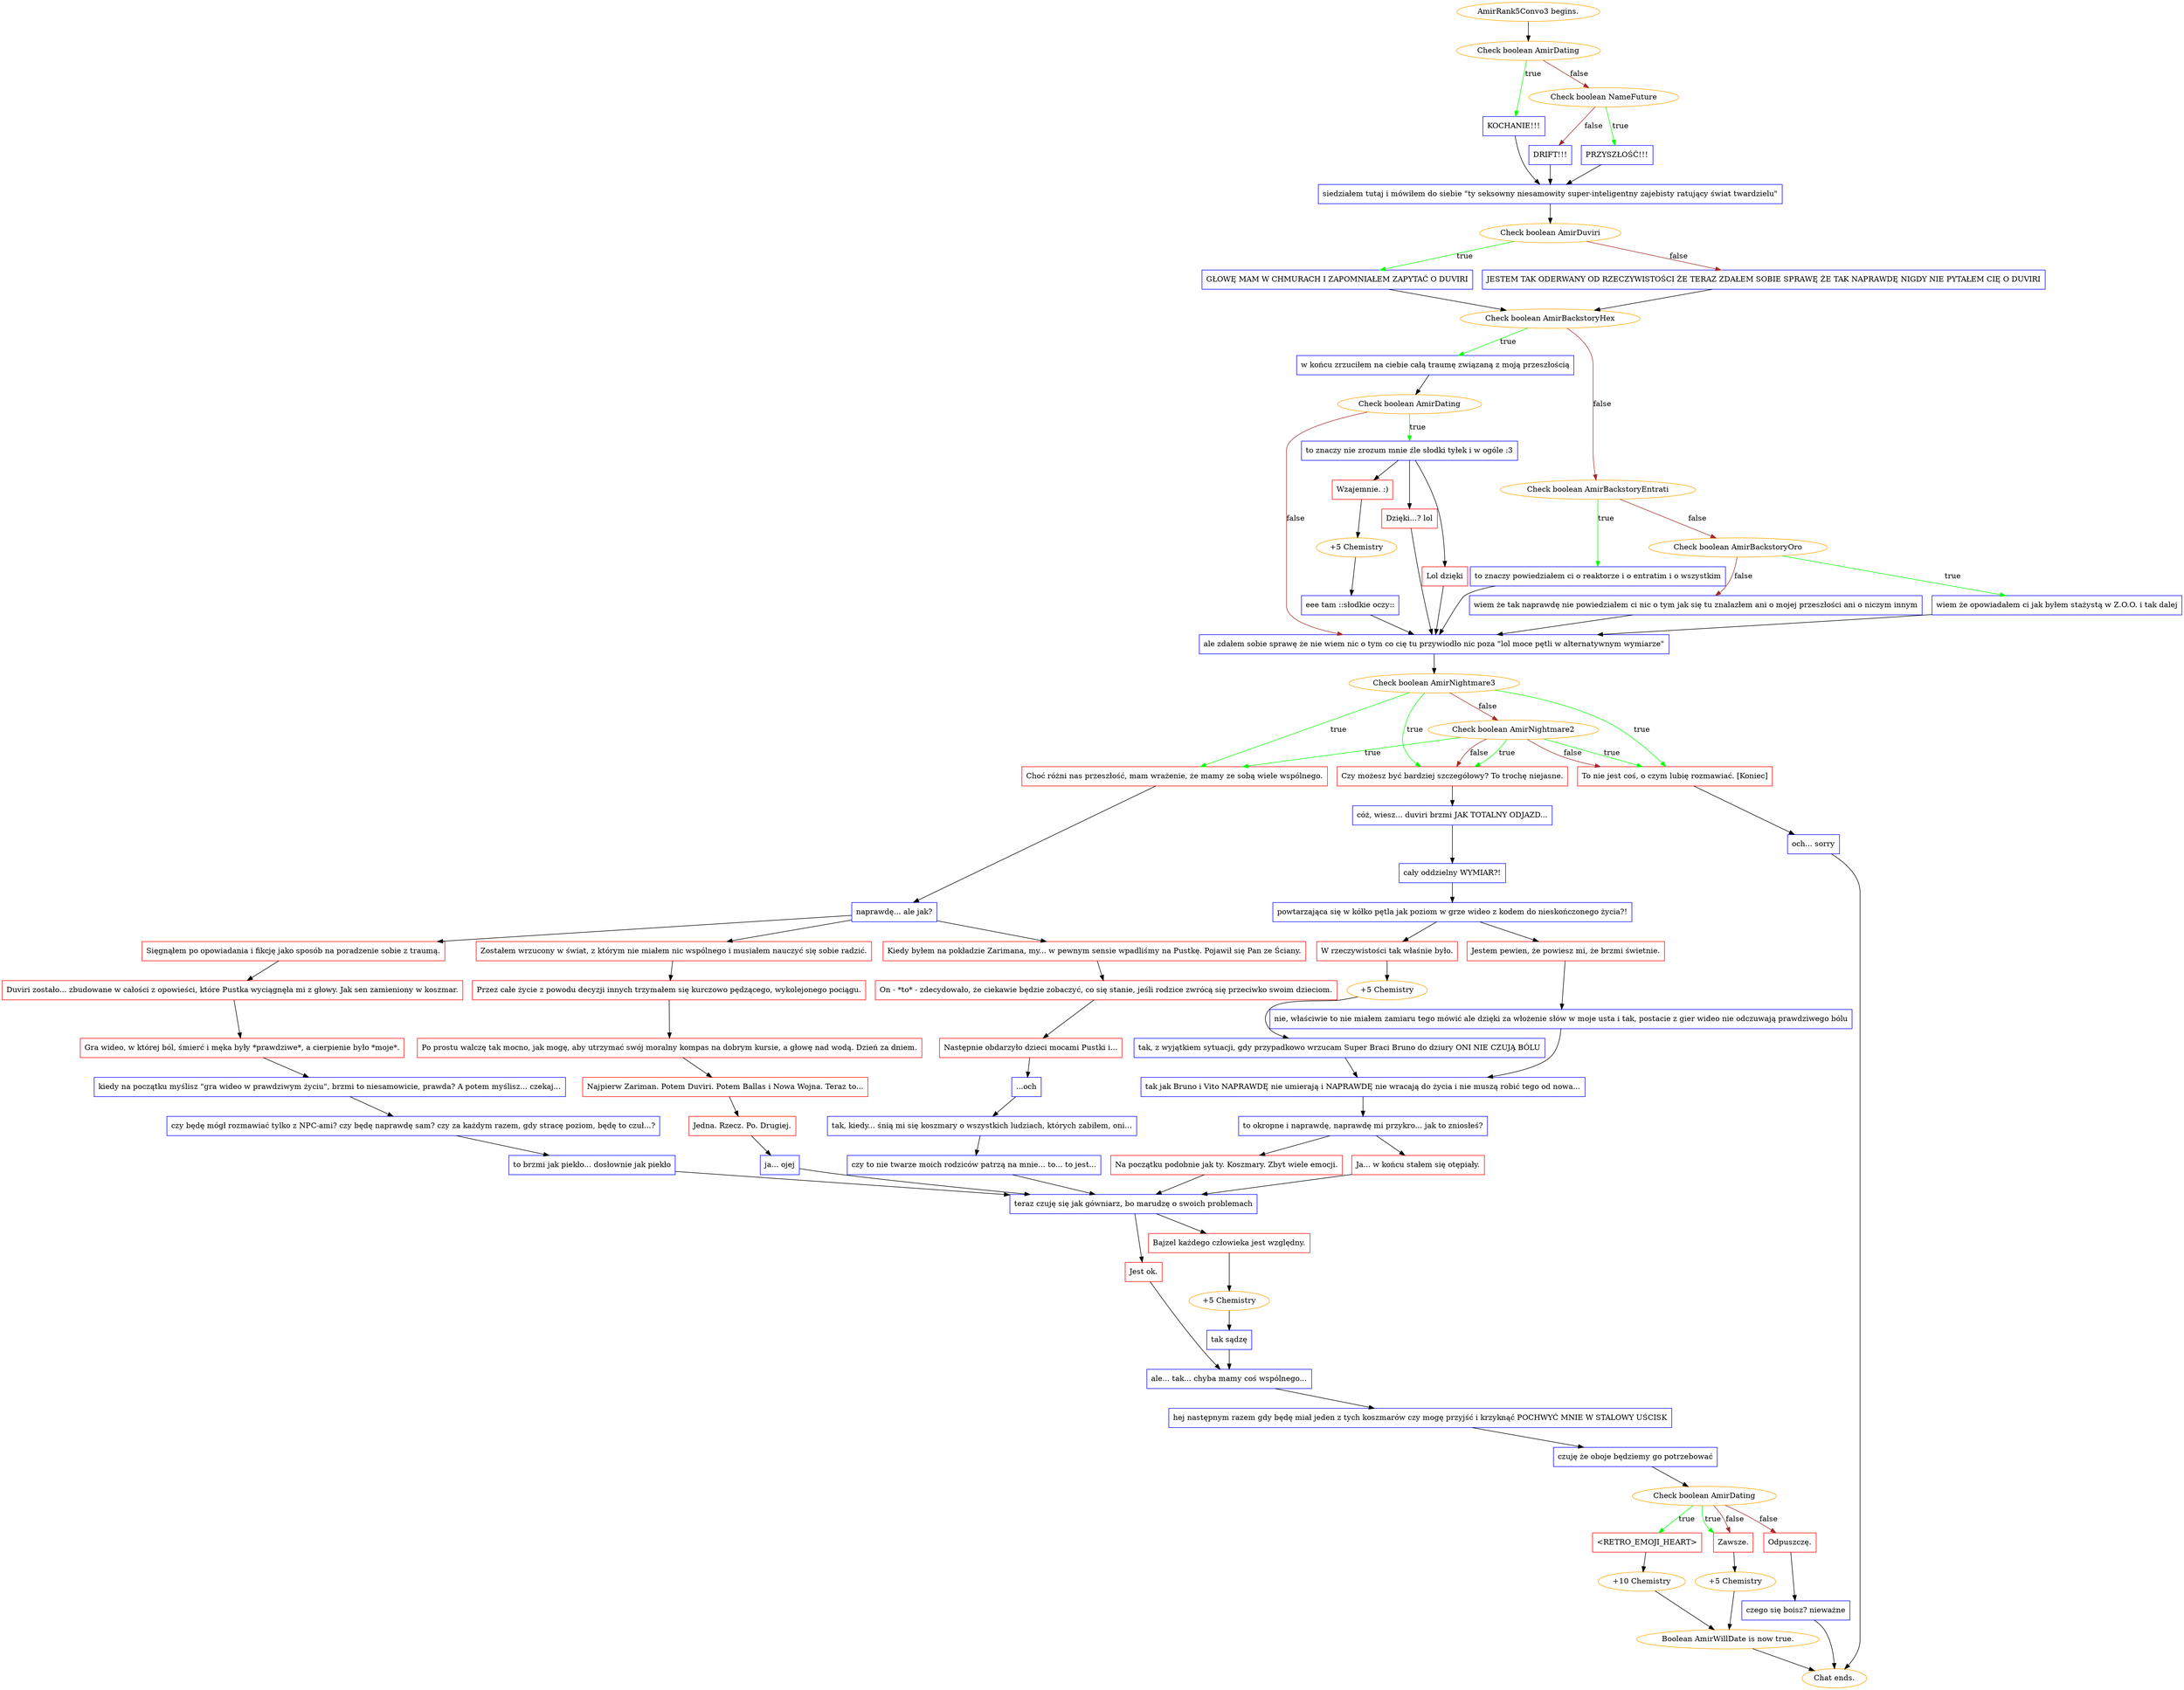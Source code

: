 digraph {
	"AmirRank5Convo3 begins." [color=orange];
		"AmirRank5Convo3 begins." -> j2261022013;
	j2261022013 [label="Check boolean AmirDating",color=orange];
		j2261022013 -> j2148489072 [label=true,color=green];
		j2261022013 -> j72467946 [label=false,color=brown];
	j2148489072 [label="KOCHANIE!!!",shape=box,color=blue];
		j2148489072 -> j3083971969;
	j72467946 [label="Check boolean NameFuture",color=orange];
		j72467946 -> j3850202339 [label=true,color=green];
		j72467946 -> j2268074640 [label=false,color=brown];
	j3083971969 [label="siedziałem tutaj i mówiłem do siebie \"ty seksowny niesamowity super-inteligentny zajebisty ratujący świat twardzielu\"",shape=box,color=blue];
		j3083971969 -> j1286347038;
	j3850202339 [label="PRZYSZŁOŚĆ!!!",shape=box,color=blue];
		j3850202339 -> j3083971969;
	j2268074640 [label="DRIFT!!!",shape=box,color=blue];
		j2268074640 -> j3083971969;
	j1286347038 [label="Check boolean AmirDuviri",color=orange];
		j1286347038 -> j1159424807 [label=true,color=green];
		j1286347038 -> j123408115 [label=false,color=brown];
	j1159424807 [label="GŁOWĘ MAM W CHMURACH I ZAPOMNIAŁEM ZAPYTAĆ O DUVIRI",shape=box,color=blue];
		j1159424807 -> j2590777502;
	j123408115 [label="JESTEM TAK ODERWANY OD RZECZYWISTOŚCI ŻE TERAZ ZDAŁEM SOBIE SPRAWĘ ŻE TAK NAPRAWDĘ NIGDY NIE PYTAŁEM CIĘ O DUVIRI",shape=box,color=blue];
		j123408115 -> j2590777502;
	j2590777502 [label="Check boolean AmirBackstoryHex",color=orange];
		j2590777502 -> j944761231 [label=true,color=green];
		j2590777502 -> j1696568923 [label=false,color=brown];
	j944761231 [label="w końcu zrzuciłem na ciebie całą traumę związaną z moją przeszłością",shape=box,color=blue];
		j944761231 -> j3776029326;
	j1696568923 [label="Check boolean AmirBackstoryEntrati",color=orange];
		j1696568923 -> j4171377492 [label=true,color=green];
		j1696568923 -> j2792207335 [label=false,color=brown];
	j3776029326 [label="Check boolean AmirDating",color=orange];
		j3776029326 -> j1271118458 [label=true,color=green];
		j3776029326 -> j3763780694 [label=false,color=brown];
	j4171377492 [label="to znaczy powiedziałem ci o reaktorze i o entratim i o wszystkim",shape=box,color=blue];
		j4171377492 -> j3763780694;
	j2792207335 [label="Check boolean AmirBackstoryOro",color=orange];
		j2792207335 -> j3256622735 [label=true,color=green];
		j2792207335 -> j3471729160 [label=false,color=brown];
	j1271118458 [label="to znaczy nie zrozum mnie źle słodki tyłek i w ogóle :3",shape=box,color=blue];
		j1271118458 -> j1017667474;
		j1271118458 -> j4077877768;
		j1271118458 -> j1255373811;
	j3763780694 [label="ale zdałem sobie sprawę że nie wiem nic o tym co cię tu przywiodło nic poza \"lol moce pętli w alternatywnym wymiarze\"",shape=box,color=blue];
		j3763780694 -> j271836278;
	j3256622735 [label="wiem że opowiadałem ci jak byłem stażystą w Z.O.O. i tak dalej",shape=box,color=blue];
		j3256622735 -> j3763780694;
	j3471729160 [label="wiem że tak naprawdę nie powiedziałem ci nic o tym jak się tu znalazłem ani o mojej przeszłości ani o niczym innym",shape=box,color=blue];
		j3471729160 -> j3763780694;
	j1017667474 [label="Dzięki...? lol",shape=box,color=red];
		j1017667474 -> j3763780694;
	j4077877768 [label="Lol dzięki",shape=box,color=red];
		j4077877768 -> j3763780694;
	j1255373811 [label="Wzajemnie. :)",shape=box,color=red];
		j1255373811 -> j2964652056;
	j271836278 [label="Check boolean AmirNightmare3",color=orange];
		j271836278 -> j2987699935 [label=true,color=green];
		j271836278 -> j1806521518 [label=true,color=green];
		j271836278 -> j2087725132 [label=true,color=green];
		j271836278 -> j1631747654 [label=false,color=brown];
	j2964652056 [label="+5 Chemistry",color=orange];
		j2964652056 -> j3895839800;
	j2987699935 [label="Choć różni nas przeszłość, mam wrażenie, że mamy ze sobą wiele wspólnego.",shape=box,color=red];
		j2987699935 -> j1311333534;
	j1806521518 [label="Czy możesz być bardziej szczegółowy? To trochę niejasne.",shape=box,color=red];
		j1806521518 -> j3562665292;
	j2087725132 [label="To nie jest coś, o czym lubię rozmawiać. [Koniec]",shape=box,color=red];
		j2087725132 -> j136643952;
	j1631747654 [label="Check boolean AmirNightmare2",color=orange];
		j1631747654 -> j2987699935 [label=true,color=green];
		j1631747654 -> j1806521518 [label=true,color=green];
		j1631747654 -> j2087725132 [label=true,color=green];
		j1631747654 -> j1806521518 [label=false,color=brown];
		j1631747654 -> j2087725132 [label=false,color=brown];
	j3895839800 [label="eee tam ::słodkie oczy::",shape=box,color=blue];
		j3895839800 -> j3763780694;
	j1311333534 [label="naprawdę... ale jak?",shape=box,color=blue];
		j1311333534 -> j1306764193;
		j1311333534 -> j2371717540;
		j1311333534 -> j453747000;
	j3562665292 [label="cóż, wiesz... duviri brzmi JAK TOTALNY ODJAZD...",shape=box,color=blue];
		j3562665292 -> j3895793795;
	j136643952 [label="och... sorry",shape=box,color=blue];
		j136643952 -> "Chat ends.";
	j1306764193 [label="Sięgnąłem po opowiadania i fikcję jako sposób na poradzenie sobie z traumą.",shape=box,color=red];
		j1306764193 -> j3004516787;
	j2371717540 [label="Zostałem wrzucony w świat, z którym nie miałem nic wspólnego i musiałem nauczyć się sobie radzić.",shape=box,color=red];
		j2371717540 -> j3448975947;
	j453747000 [label="Kiedy byłem na pokładzie Zarimana, my... w pewnym sensie wpadliśmy na Pustkę. Pojawił się Pan ze Ściany.",shape=box,color=red];
		j453747000 -> j3212717777;
	j3895793795 [label="cały oddzielny WYMIAR?!",shape=box,color=blue];
		j3895793795 -> j563417666;
	"Chat ends." [color=orange];
	j3004516787 [label="Duviri zostało... zbudowane w całości z opowieści, które Pustka wyciągnęła mi z głowy. Jak sen zamieniony w koszmar.",shape=box,color=red];
		j3004516787 -> j3288025932;
	j3448975947 [label="Przez całe życie z powodu decyzji innych trzymałem się kurczowo pędzącego, wykolejonego pociągu.",shape=box,color=red];
		j3448975947 -> j10908616;
	j3212717777 [label="On - *to* - zdecydowało, że ciekawie będzie zobaczyć, co się stanie, jeśli rodzice zwrócą się przeciwko swoim dzieciom.",shape=box,color=red];
		j3212717777 -> j1774048586;
	j563417666 [label="powtarzająca się w kółko pętla jak poziom w grze wideo z kodem do nieskończonego życia?!",shape=box,color=blue];
		j563417666 -> j595694981;
		j563417666 -> j1954318674;
	j3288025932 [label="Gra wideo, w której ból, śmierć i męka były *prawdziwe*, a cierpienie było *moje*.",shape=box,color=red];
		j3288025932 -> j4043429619;
	j10908616 [label="Po prostu walczę tak mocno, jak mogę, aby utrzymać swój moralny kompas na dobrym kursie, a głowę nad wodą. Dzień za dniem.",shape=box,color=red];
		j10908616 -> j1810452554;
	j1774048586 [label="Następnie obdarzyło dzieci mocami Pustki i...",shape=box,color=red];
		j1774048586 -> j1400564058;
	j595694981 [label="Jestem pewien, że powiesz mi, że brzmi świetnie.",shape=box,color=red];
		j595694981 -> j4215185220;
	j1954318674 [label="W rzeczywistości tak właśnie było.",shape=box,color=red];
		j1954318674 -> j1035262444;
	j4043429619 [label="kiedy na początku myślisz \"gra wideo w prawdziwym życiu\", brzmi to niesamowicie, prawda? A potem myślisz... czekaj...",shape=box,color=blue];
		j4043429619 -> j2256183926;
	j1810452554 [label="Najpierw Zariman. Potem Duviri. Potem Ballas i Nowa Wojna. Teraz to...",shape=box,color=red];
		j1810452554 -> j2349529323;
	j1400564058 [label="...och",shape=box,color=blue];
		j1400564058 -> j30994818;
	j4215185220 [label="nie, właściwie to nie miałem zamiaru tego mówić ale dzięki za włożenie słów w moje usta i tak, postacie z gier wideo nie odczuwają prawdziwego bólu",shape=box,color=blue];
		j4215185220 -> j199194582;
	j1035262444 [label="+5 Chemistry",color=orange];
		j1035262444 -> j1640837875;
	j2256183926 [label="czy będę mógł rozmawiać tylko z NPC-ami? czy będę naprawdę sam? czy za każdym razem, gdy stracę poziom, będę to czuł...?",shape=box,color=blue];
		j2256183926 -> j2311983484;
	j2349529323 [label="Jedna. Rzecz. Po. Drugiej.",shape=box,color=red];
		j2349529323 -> j1833425599;
	j30994818 [label="tak, kiedy... śnią mi się koszmary o wszystkich ludziach, których zabiłem, oni...",shape=box,color=blue];
		j30994818 -> j1081561569;
	j199194582 [label="tak jak Bruno i Vito NAPRAWDĘ nie umierają i NAPRAWDĘ nie wracają do życia i nie muszą robić tego od nowa...",shape=box,color=blue];
		j199194582 -> j1399354342;
	j1640837875 [label="tak, z wyjątkiem sytuacji, gdy przypadkowo wrzucam Super Braci Bruno do dziury ONI NIE CZUJĄ BÓLU",shape=box,color=blue];
		j1640837875 -> j199194582;
	j2311983484 [label="to brzmi jak piekło... dosłownie jak piekło",shape=box,color=blue];
		j2311983484 -> j1511833468;
	j1833425599 [label="ja... ojej",shape=box,color=blue];
		j1833425599 -> j1511833468;
	j1081561569 [label="czy to nie twarze moich rodziców patrzą na mnie... to... to jest...",shape=box,color=blue];
		j1081561569 -> j1511833468;
	j1399354342 [label="to okropne i naprawdę, naprawdę mi przykro... jak to zniosłeś?",shape=box,color=blue];
		j1399354342 -> j4148884782;
		j1399354342 -> j2029868392;
	j1511833468 [label="teraz czuję się jak gówniarz, bo marudzę o swoich problemach",shape=box,color=blue];
		j1511833468 -> j4218029920;
		j1511833468 -> j3083619421;
	j4148884782 [label="Na początku podobnie jak ty. Koszmary. Zbyt wiele emocji.",shape=box,color=red];
		j4148884782 -> j1511833468;
	j2029868392 [label="Ja... w końcu stałem się otępiały.",shape=box,color=red];
		j2029868392 -> j1511833468;
	j4218029920 [label="Jest ok.",shape=box,color=red];
		j4218029920 -> j3172512235;
	j3083619421 [label="Bajzel każdego człowieka jest względny.",shape=box,color=red];
		j3083619421 -> j1424280858;
	j3172512235 [label="ale... tak... chyba mamy coś wspólnego...",shape=box,color=blue];
		j3172512235 -> j703236641;
	j1424280858 [label="+5 Chemistry",color=orange];
		j1424280858 -> j3875785777;
	j703236641 [label="hej następnym razem gdy będę miał jeden z tych koszmarów czy mogę przyjść i krzyknąć POCHWYĆ MNIE W STALOWY UŚCISK",shape=box,color=blue];
		j703236641 -> j4106335891;
	j3875785777 [label="tak sądzę",shape=box,color=blue];
		j3875785777 -> j3172512235;
	j4106335891 [label="czuję że oboje będziemy go potrzebować",shape=box,color=blue];
		j4106335891 -> j4193720284;
	j4193720284 [label="Check boolean AmirDating",color=orange];
		j4193720284 -> j2819936074 [label=true,color=green];
		j4193720284 -> j3390426066 [label=true,color=green];
		j4193720284 -> j3390426066 [label=false,color=brown];
		j4193720284 -> j1560032376 [label=false,color=brown];
	j2819936074 [label="<RETRO_EMOJI_HEART>",shape=box,color=red];
		j2819936074 -> j1523779935;
	j3390426066 [label="Zawsze.",shape=box,color=red];
		j3390426066 -> j1792199069;
	j1560032376 [label="Odpuszczę.",shape=box,color=red];
		j1560032376 -> j840455078;
	j1523779935 [label="+10 Chemistry",color=orange];
		j1523779935 -> j661208215;
	j1792199069 [label="+5 Chemistry",color=orange];
		j1792199069 -> j661208215;
	j840455078 [label="czego się boisz? nieważne",shape=box,color=blue];
		j840455078 -> "Chat ends.";
	j661208215 [label="Boolean AmirWillDate is now true.",color=orange];
		j661208215 -> "Chat ends.";
}